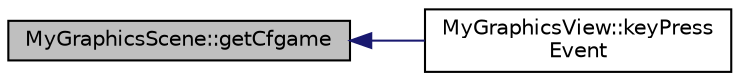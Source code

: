 digraph "MyGraphicsScene::getCfgame"
{
  edge [fontname="Helvetica",fontsize="10",labelfontname="Helvetica",labelfontsize="10"];
  node [fontname="Helvetica",fontsize="10",shape=record];
  rankdir="LR";
  Node1 [label="MyGraphicsScene::getCfgame",height=0.2,width=0.4,color="black", fillcolor="grey75", style="filled" fontcolor="black"];
  Node1 -> Node2 [dir="back",color="midnightblue",fontsize="10",style="solid"];
  Node2 [label="MyGraphicsView::keyPress\lEvent",height=0.2,width=0.4,color="black", fillcolor="white", style="filled",URL="$class_my_graphics_view.html#a9816bdd436d67c34f1b0d8feed15d47d",tooltip="Fängt benutzereingaben ab. [Ss] speichert das Spiel [Ff] aktiviert und deaktiviert den Fullscreen mod..."];
}
